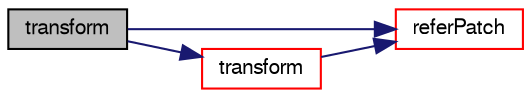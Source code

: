 digraph "transform"
{
  bgcolor="transparent";
  edge [fontname="FreeSans",fontsize="10",labelfontname="FreeSans",labelfontsize="10"];
  node [fontname="FreeSans",fontsize="10",shape=record];
  rankdir="LR";
  Node1 [label="transform",height=0.2,width=0.4,color="black", fillcolor="grey75", style="filled" fontcolor="black"];
  Node1 -> Node2 [color="midnightblue",fontsize="10",style="solid",fontname="FreeSans"];
  Node2 [label="referPatch",height=0.2,width=0.4,color="red",URL="$a01926.html#a527c034f03187c71f20acf9255fb7781"];
  Node1 -> Node3 [color="midnightblue",fontsize="10",style="solid",fontname="FreeSans"];
  Node3 [label="transform",height=0.2,width=0.4,color="red",URL="$a01926.html#ac4df2e829cf15ca6ecef5950e701c481",tooltip="Type of transform. "];
  Node3 -> Node2 [color="midnightblue",fontsize="10",style="solid",fontname="FreeSans"];
}
